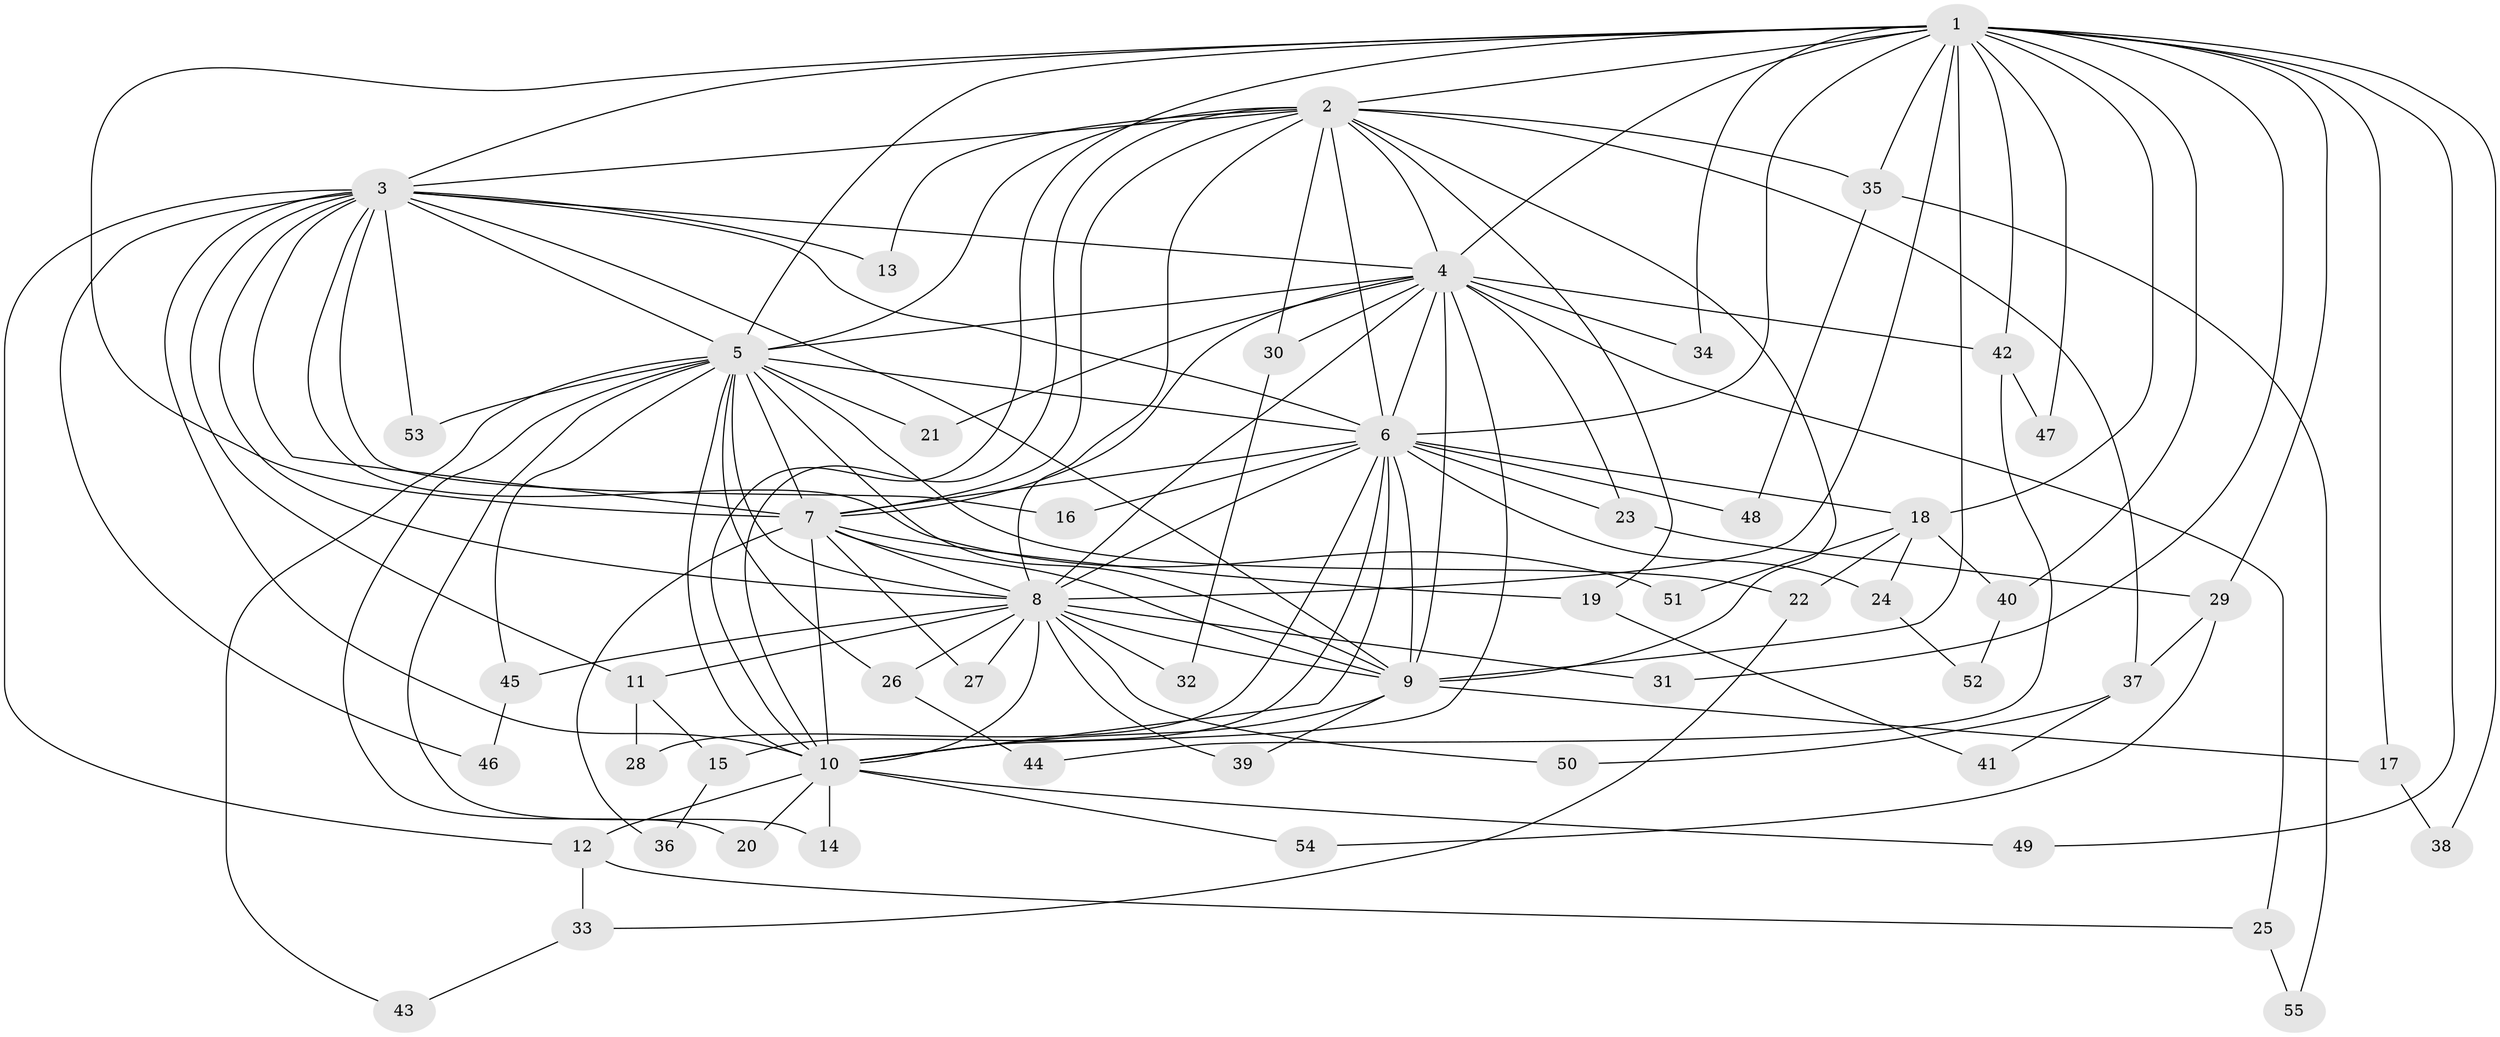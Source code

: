 // Generated by graph-tools (version 1.1) at 2025/01/03/09/25 03:01:16]
// undirected, 55 vertices, 135 edges
graph export_dot {
graph [start="1"]
  node [color=gray90,style=filled];
  1;
  2;
  3;
  4;
  5;
  6;
  7;
  8;
  9;
  10;
  11;
  12;
  13;
  14;
  15;
  16;
  17;
  18;
  19;
  20;
  21;
  22;
  23;
  24;
  25;
  26;
  27;
  28;
  29;
  30;
  31;
  32;
  33;
  34;
  35;
  36;
  37;
  38;
  39;
  40;
  41;
  42;
  43;
  44;
  45;
  46;
  47;
  48;
  49;
  50;
  51;
  52;
  53;
  54;
  55;
  1 -- 2;
  1 -- 3;
  1 -- 4;
  1 -- 5;
  1 -- 6;
  1 -- 7;
  1 -- 8;
  1 -- 9;
  1 -- 10;
  1 -- 17;
  1 -- 18;
  1 -- 29;
  1 -- 31;
  1 -- 34;
  1 -- 35;
  1 -- 38;
  1 -- 40;
  1 -- 42;
  1 -- 47;
  1 -- 49;
  2 -- 3;
  2 -- 4;
  2 -- 5;
  2 -- 6;
  2 -- 7;
  2 -- 8;
  2 -- 9;
  2 -- 10;
  2 -- 13;
  2 -- 19;
  2 -- 30;
  2 -- 35;
  2 -- 37;
  3 -- 4;
  3 -- 5;
  3 -- 6;
  3 -- 7;
  3 -- 8;
  3 -- 9;
  3 -- 10;
  3 -- 11;
  3 -- 12;
  3 -- 13;
  3 -- 16;
  3 -- 46;
  3 -- 51;
  3 -- 53;
  4 -- 5;
  4 -- 6;
  4 -- 7;
  4 -- 8;
  4 -- 9;
  4 -- 10;
  4 -- 21;
  4 -- 23;
  4 -- 25;
  4 -- 30;
  4 -- 34;
  4 -- 42;
  5 -- 6;
  5 -- 7;
  5 -- 8;
  5 -- 9;
  5 -- 10;
  5 -- 14;
  5 -- 20;
  5 -- 21;
  5 -- 22;
  5 -- 26;
  5 -- 43;
  5 -- 45;
  5 -- 53;
  6 -- 7;
  6 -- 8;
  6 -- 9;
  6 -- 10;
  6 -- 15;
  6 -- 16;
  6 -- 18;
  6 -- 23;
  6 -- 24;
  6 -- 28;
  6 -- 48;
  7 -- 8;
  7 -- 9;
  7 -- 10;
  7 -- 19;
  7 -- 27;
  7 -- 36;
  8 -- 9;
  8 -- 10;
  8 -- 11;
  8 -- 26;
  8 -- 27;
  8 -- 31;
  8 -- 32;
  8 -- 39;
  8 -- 45;
  8 -- 50;
  9 -- 10;
  9 -- 17;
  9 -- 39;
  10 -- 12;
  10 -- 14;
  10 -- 20;
  10 -- 49;
  10 -- 54;
  11 -- 15;
  11 -- 28;
  12 -- 25;
  12 -- 33;
  15 -- 36;
  17 -- 38;
  18 -- 22;
  18 -- 24;
  18 -- 40;
  18 -- 51;
  19 -- 41;
  22 -- 33;
  23 -- 29;
  24 -- 52;
  25 -- 55;
  26 -- 44;
  29 -- 37;
  29 -- 54;
  30 -- 32;
  33 -- 43;
  35 -- 48;
  35 -- 55;
  37 -- 41;
  37 -- 50;
  40 -- 52;
  42 -- 44;
  42 -- 47;
  45 -- 46;
}
